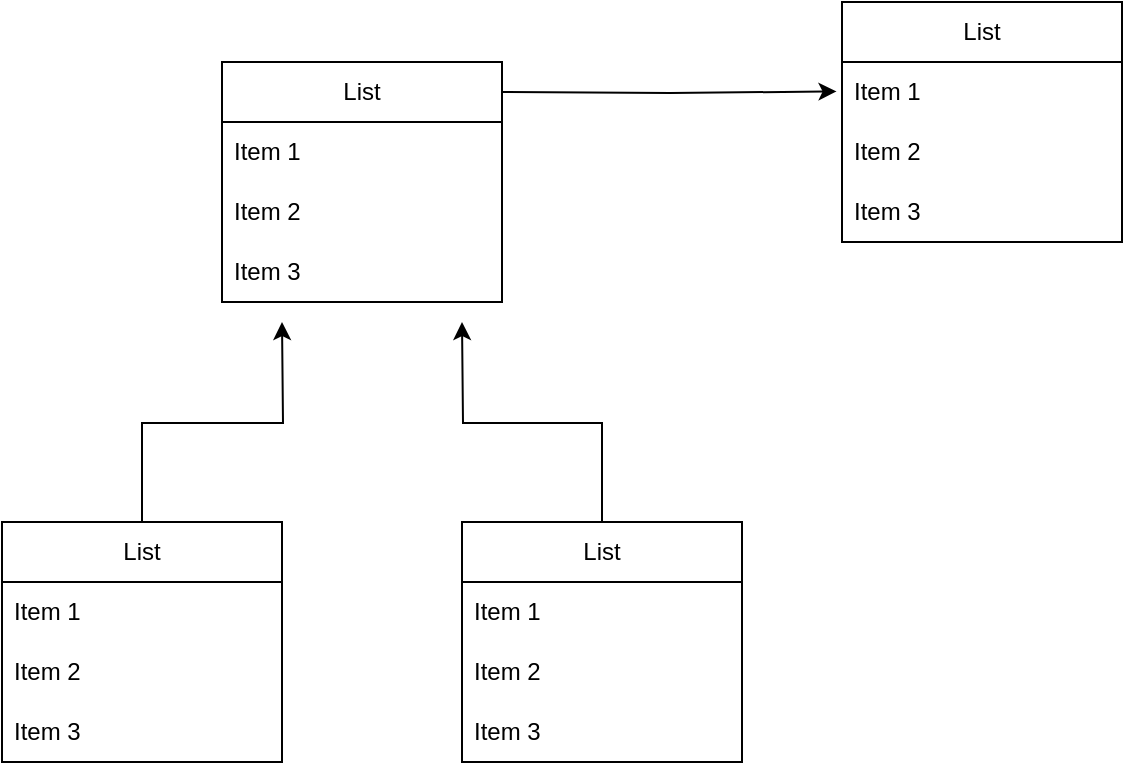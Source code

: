 <mxfile version="24.4.13" type="github">
  <diagram name="Page-1" id="x8qmYuALSSk1d0Hh3r-u">
    <mxGraphModel dx="756" dy="432" grid="1" gridSize="10" guides="1" tooltips="1" connect="1" arrows="1" fold="1" page="1" pageScale="1" pageWidth="850" pageHeight="1100" math="0" shadow="0">
      <root>
        <mxCell id="0" />
        <mxCell id="1" parent="0" />
        <mxCell id="55efxoMV8fd_eb3HAS1C-6" style="edgeStyle=orthogonalEdgeStyle;rounded=0;orthogonalLoop=1;jettySize=auto;html=1;entryX=-0.017;entryY=0.374;entryDx=0;entryDy=0;entryPerimeter=0;" edge="1" parent="1">
          <mxGeometry relative="1" as="geometry">
            <mxPoint x="310" y="185" as="sourcePoint" />
            <mxPoint x="477.28" y="184.72" as="targetPoint" />
          </mxGeometry>
        </mxCell>
        <mxCell id="55efxoMV8fd_eb3HAS1C-12" value="List" style="swimlane;fontStyle=0;childLayout=stackLayout;horizontal=1;startSize=30;horizontalStack=0;resizeParent=1;resizeParentMax=0;resizeLast=0;collapsible=1;marginBottom=0;whiteSpace=wrap;html=1;" vertex="1" parent="1">
          <mxGeometry x="170" y="170" width="140" height="120" as="geometry" />
        </mxCell>
        <mxCell id="55efxoMV8fd_eb3HAS1C-13" value="Item 1" style="text;strokeColor=none;fillColor=none;align=left;verticalAlign=middle;spacingLeft=4;spacingRight=4;overflow=hidden;points=[[0,0.5],[1,0.5]];portConstraint=eastwest;rotatable=0;whiteSpace=wrap;html=1;" vertex="1" parent="55efxoMV8fd_eb3HAS1C-12">
          <mxGeometry y="30" width="140" height="30" as="geometry" />
        </mxCell>
        <mxCell id="55efxoMV8fd_eb3HAS1C-14" value="Item 2" style="text;strokeColor=none;fillColor=none;align=left;verticalAlign=middle;spacingLeft=4;spacingRight=4;overflow=hidden;points=[[0,0.5],[1,0.5]];portConstraint=eastwest;rotatable=0;whiteSpace=wrap;html=1;" vertex="1" parent="55efxoMV8fd_eb3HAS1C-12">
          <mxGeometry y="60" width="140" height="30" as="geometry" />
        </mxCell>
        <mxCell id="55efxoMV8fd_eb3HAS1C-15" value="Item 3" style="text;strokeColor=none;fillColor=none;align=left;verticalAlign=middle;spacingLeft=4;spacingRight=4;overflow=hidden;points=[[0,0.5],[1,0.5]];portConstraint=eastwest;rotatable=0;whiteSpace=wrap;html=1;" vertex="1" parent="55efxoMV8fd_eb3HAS1C-12">
          <mxGeometry y="90" width="140" height="30" as="geometry" />
        </mxCell>
        <mxCell id="55efxoMV8fd_eb3HAS1C-16" value="List" style="swimlane;fontStyle=0;childLayout=stackLayout;horizontal=1;startSize=30;horizontalStack=0;resizeParent=1;resizeParentMax=0;resizeLast=0;collapsible=1;marginBottom=0;whiteSpace=wrap;html=1;" vertex="1" parent="1">
          <mxGeometry x="480" y="140" width="140" height="120" as="geometry" />
        </mxCell>
        <mxCell id="55efxoMV8fd_eb3HAS1C-17" value="Item 1" style="text;strokeColor=none;fillColor=none;align=left;verticalAlign=middle;spacingLeft=4;spacingRight=4;overflow=hidden;points=[[0,0.5],[1,0.5]];portConstraint=eastwest;rotatable=0;whiteSpace=wrap;html=1;" vertex="1" parent="55efxoMV8fd_eb3HAS1C-16">
          <mxGeometry y="30" width="140" height="30" as="geometry" />
        </mxCell>
        <mxCell id="55efxoMV8fd_eb3HAS1C-18" value="Item 2" style="text;strokeColor=none;fillColor=none;align=left;verticalAlign=middle;spacingLeft=4;spacingRight=4;overflow=hidden;points=[[0,0.5],[1,0.5]];portConstraint=eastwest;rotatable=0;whiteSpace=wrap;html=1;" vertex="1" parent="55efxoMV8fd_eb3HAS1C-16">
          <mxGeometry y="60" width="140" height="30" as="geometry" />
        </mxCell>
        <mxCell id="55efxoMV8fd_eb3HAS1C-19" value="Item 3" style="text;strokeColor=none;fillColor=none;align=left;verticalAlign=middle;spacingLeft=4;spacingRight=4;overflow=hidden;points=[[0,0.5],[1,0.5]];portConstraint=eastwest;rotatable=0;whiteSpace=wrap;html=1;" vertex="1" parent="55efxoMV8fd_eb3HAS1C-16">
          <mxGeometry y="90" width="140" height="30" as="geometry" />
        </mxCell>
        <mxCell id="55efxoMV8fd_eb3HAS1C-33" style="edgeStyle=orthogonalEdgeStyle;rounded=0;orthogonalLoop=1;jettySize=auto;html=1;" edge="1" parent="1" source="55efxoMV8fd_eb3HAS1C-24">
          <mxGeometry relative="1" as="geometry">
            <mxPoint x="200" y="300" as="targetPoint" />
          </mxGeometry>
        </mxCell>
        <mxCell id="55efxoMV8fd_eb3HAS1C-24" value="List" style="swimlane;fontStyle=0;childLayout=stackLayout;horizontal=1;startSize=30;horizontalStack=0;resizeParent=1;resizeParentMax=0;resizeLast=0;collapsible=1;marginBottom=0;whiteSpace=wrap;html=1;" vertex="1" parent="1">
          <mxGeometry x="60" y="400" width="140" height="120" as="geometry" />
        </mxCell>
        <mxCell id="55efxoMV8fd_eb3HAS1C-25" value="Item 1" style="text;strokeColor=none;fillColor=none;align=left;verticalAlign=middle;spacingLeft=4;spacingRight=4;overflow=hidden;points=[[0,0.5],[1,0.5]];portConstraint=eastwest;rotatable=0;whiteSpace=wrap;html=1;" vertex="1" parent="55efxoMV8fd_eb3HAS1C-24">
          <mxGeometry y="30" width="140" height="30" as="geometry" />
        </mxCell>
        <mxCell id="55efxoMV8fd_eb3HAS1C-26" value="Item 2" style="text;strokeColor=none;fillColor=none;align=left;verticalAlign=middle;spacingLeft=4;spacingRight=4;overflow=hidden;points=[[0,0.5],[1,0.5]];portConstraint=eastwest;rotatable=0;whiteSpace=wrap;html=1;" vertex="1" parent="55efxoMV8fd_eb3HAS1C-24">
          <mxGeometry y="60" width="140" height="30" as="geometry" />
        </mxCell>
        <mxCell id="55efxoMV8fd_eb3HAS1C-27" value="Item 3" style="text;strokeColor=none;fillColor=none;align=left;verticalAlign=middle;spacingLeft=4;spacingRight=4;overflow=hidden;points=[[0,0.5],[1,0.5]];portConstraint=eastwest;rotatable=0;whiteSpace=wrap;html=1;" vertex="1" parent="55efxoMV8fd_eb3HAS1C-24">
          <mxGeometry y="90" width="140" height="30" as="geometry" />
        </mxCell>
        <mxCell id="55efxoMV8fd_eb3HAS1C-34" style="edgeStyle=orthogonalEdgeStyle;rounded=0;orthogonalLoop=1;jettySize=auto;html=1;" edge="1" parent="1" source="55efxoMV8fd_eb3HAS1C-28">
          <mxGeometry relative="1" as="geometry">
            <mxPoint x="290" y="300" as="targetPoint" />
          </mxGeometry>
        </mxCell>
        <mxCell id="55efxoMV8fd_eb3HAS1C-28" value="List" style="swimlane;fontStyle=0;childLayout=stackLayout;horizontal=1;startSize=30;horizontalStack=0;resizeParent=1;resizeParentMax=0;resizeLast=0;collapsible=1;marginBottom=0;whiteSpace=wrap;html=1;" vertex="1" parent="1">
          <mxGeometry x="290" y="400" width="140" height="120" as="geometry" />
        </mxCell>
        <mxCell id="55efxoMV8fd_eb3HAS1C-29" value="Item 1" style="text;strokeColor=none;fillColor=none;align=left;verticalAlign=middle;spacingLeft=4;spacingRight=4;overflow=hidden;points=[[0,0.5],[1,0.5]];portConstraint=eastwest;rotatable=0;whiteSpace=wrap;html=1;" vertex="1" parent="55efxoMV8fd_eb3HAS1C-28">
          <mxGeometry y="30" width="140" height="30" as="geometry" />
        </mxCell>
        <mxCell id="55efxoMV8fd_eb3HAS1C-30" value="Item 2" style="text;strokeColor=none;fillColor=none;align=left;verticalAlign=middle;spacingLeft=4;spacingRight=4;overflow=hidden;points=[[0,0.5],[1,0.5]];portConstraint=eastwest;rotatable=0;whiteSpace=wrap;html=1;" vertex="1" parent="55efxoMV8fd_eb3HAS1C-28">
          <mxGeometry y="60" width="140" height="30" as="geometry" />
        </mxCell>
        <mxCell id="55efxoMV8fd_eb3HAS1C-31" value="Item 3" style="text;strokeColor=none;fillColor=none;align=left;verticalAlign=middle;spacingLeft=4;spacingRight=4;overflow=hidden;points=[[0,0.5],[1,0.5]];portConstraint=eastwest;rotatable=0;whiteSpace=wrap;html=1;" vertex="1" parent="55efxoMV8fd_eb3HAS1C-28">
          <mxGeometry y="90" width="140" height="30" as="geometry" />
        </mxCell>
      </root>
    </mxGraphModel>
  </diagram>
</mxfile>
